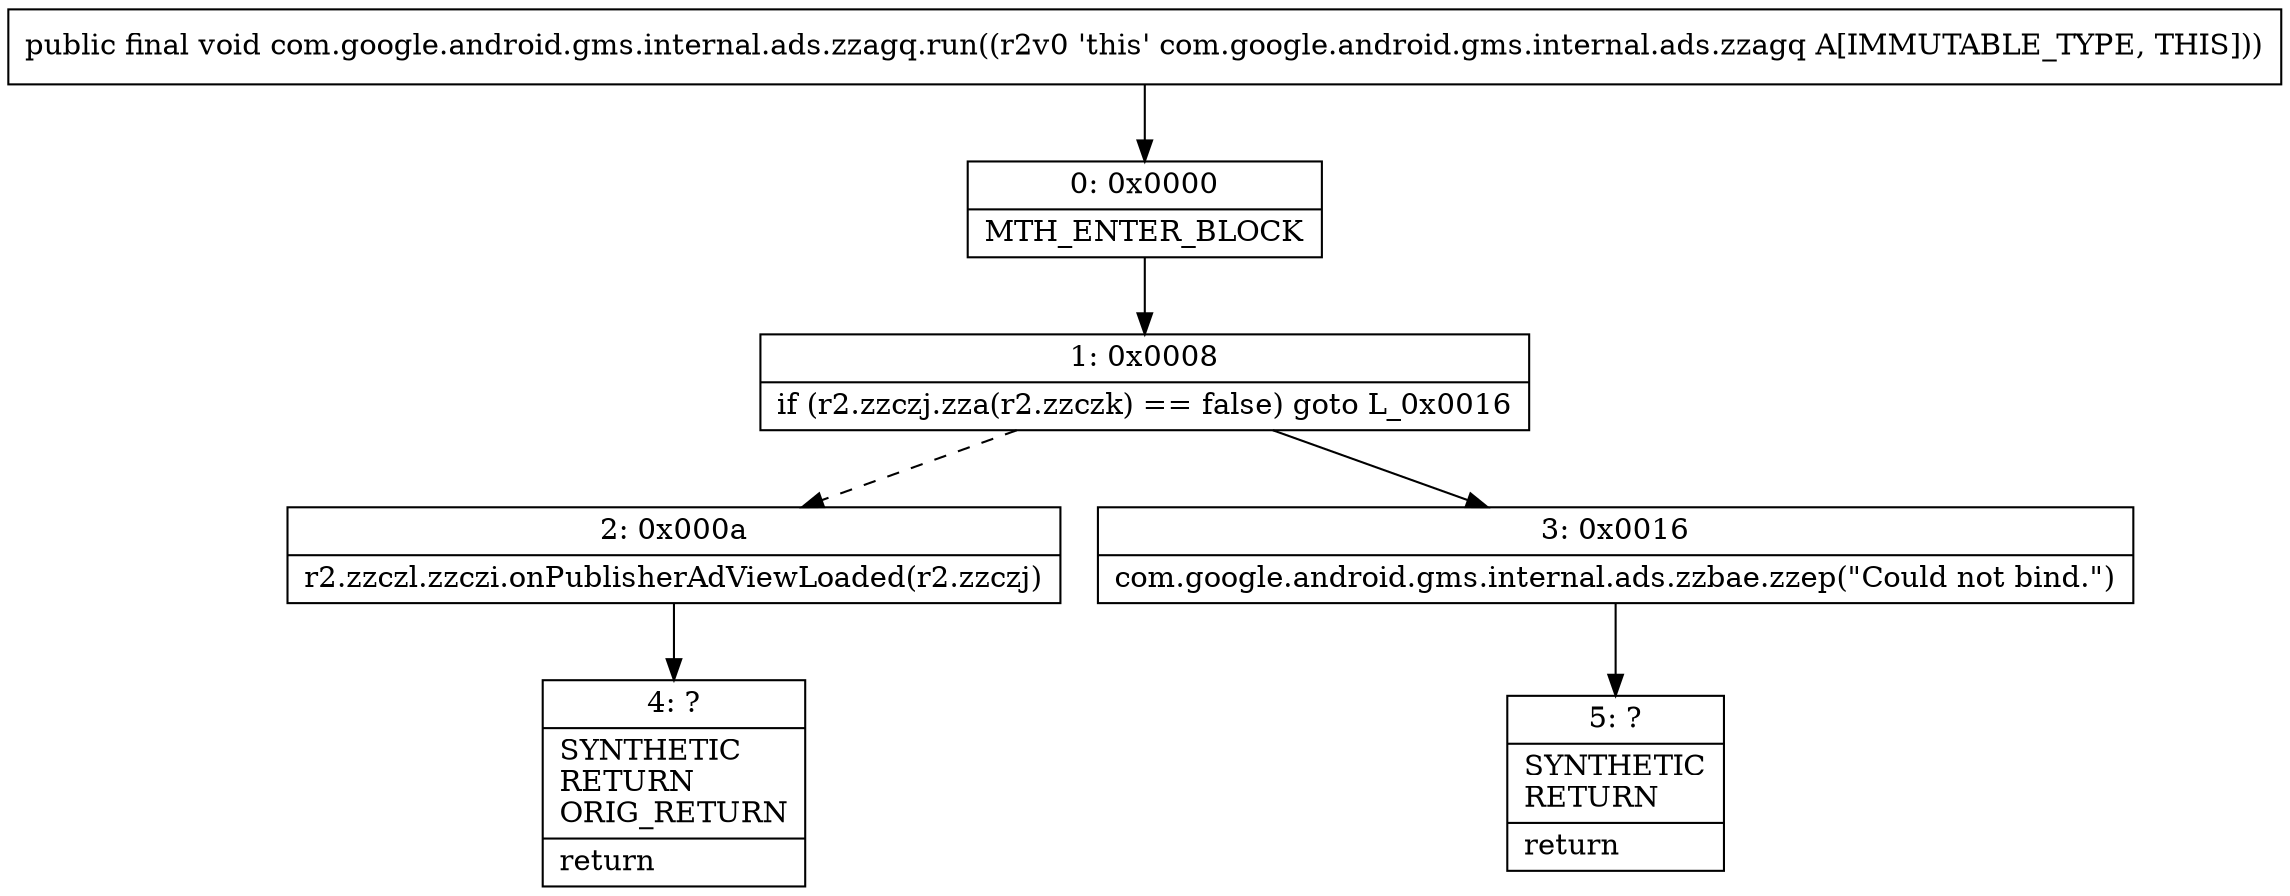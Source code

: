 digraph "CFG forcom.google.android.gms.internal.ads.zzagq.run()V" {
Node_0 [shape=record,label="{0\:\ 0x0000|MTH_ENTER_BLOCK\l}"];
Node_1 [shape=record,label="{1\:\ 0x0008|if (r2.zzczj.zza(r2.zzczk) == false) goto L_0x0016\l}"];
Node_2 [shape=record,label="{2\:\ 0x000a|r2.zzczl.zzczi.onPublisherAdViewLoaded(r2.zzczj)\l}"];
Node_3 [shape=record,label="{3\:\ 0x0016|com.google.android.gms.internal.ads.zzbae.zzep(\"Could not bind.\")\l}"];
Node_4 [shape=record,label="{4\:\ ?|SYNTHETIC\lRETURN\lORIG_RETURN\l|return\l}"];
Node_5 [shape=record,label="{5\:\ ?|SYNTHETIC\lRETURN\l|return\l}"];
MethodNode[shape=record,label="{public final void com.google.android.gms.internal.ads.zzagq.run((r2v0 'this' com.google.android.gms.internal.ads.zzagq A[IMMUTABLE_TYPE, THIS])) }"];
MethodNode -> Node_0;
Node_0 -> Node_1;
Node_1 -> Node_2[style=dashed];
Node_1 -> Node_3;
Node_2 -> Node_4;
Node_3 -> Node_5;
}

